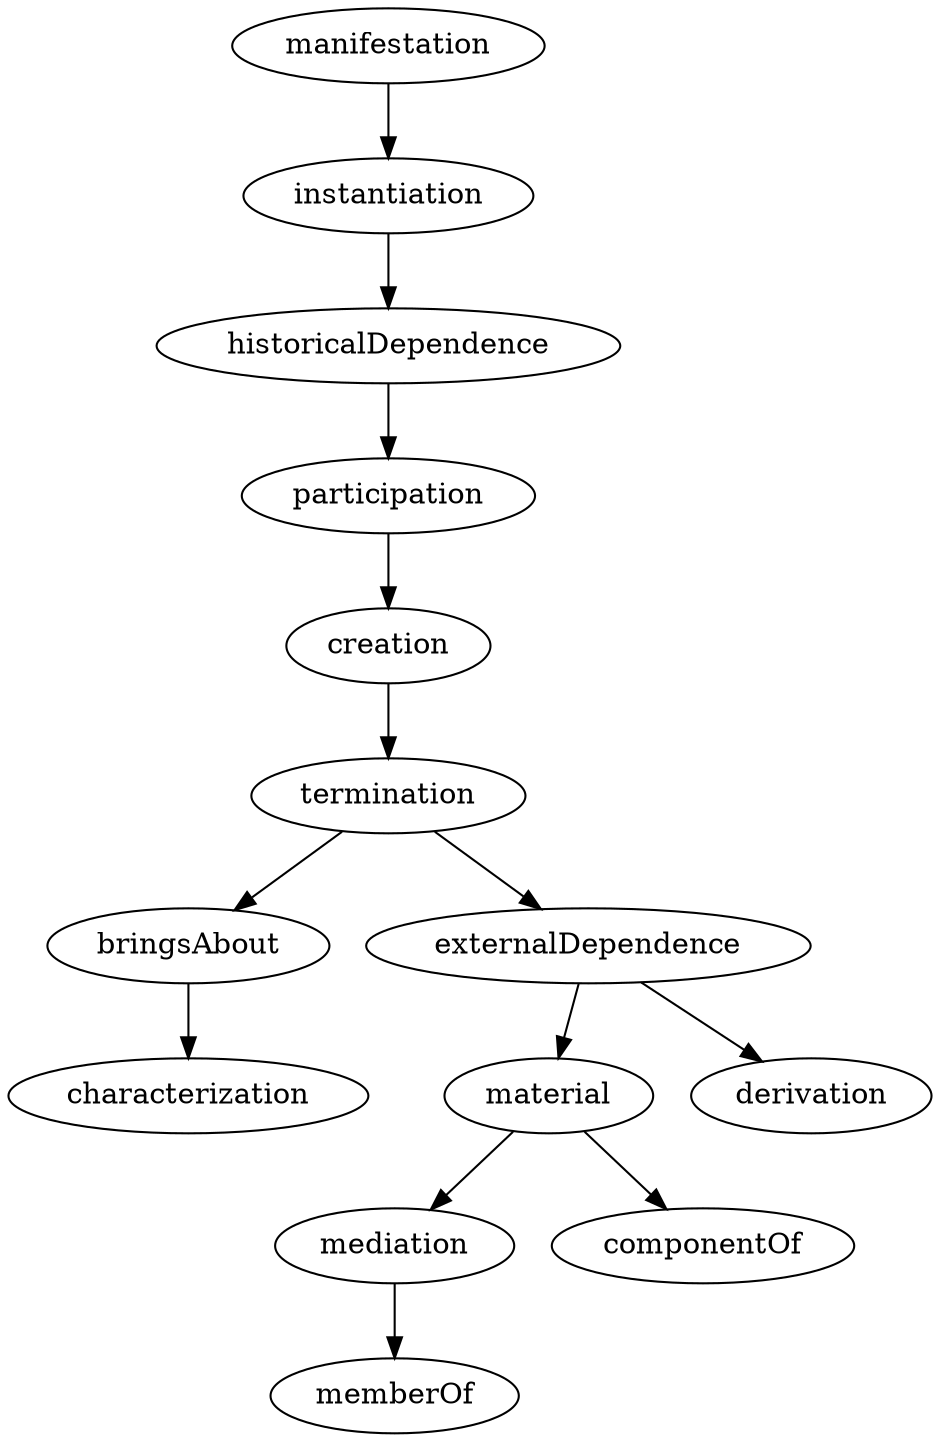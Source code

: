 strict digraph {
manifestation;
instantiation;
historicalDependence;
participation;
creation;
termination;
bringsAbout;
externalDependence;
characterization;
material;
derivation;
mediation;
componentOf;
memberOf;
manifestation -> instantiation;
instantiation -> historicalDependence;
historicalDependence -> participation;
participation -> creation;
creation -> termination;
termination -> bringsAbout;
termination -> externalDependence;
bringsAbout -> characterization;
externalDependence -> material;
externalDependence -> derivation;
material -> mediation;
material -> componentOf;
mediation -> memberOf;
}
